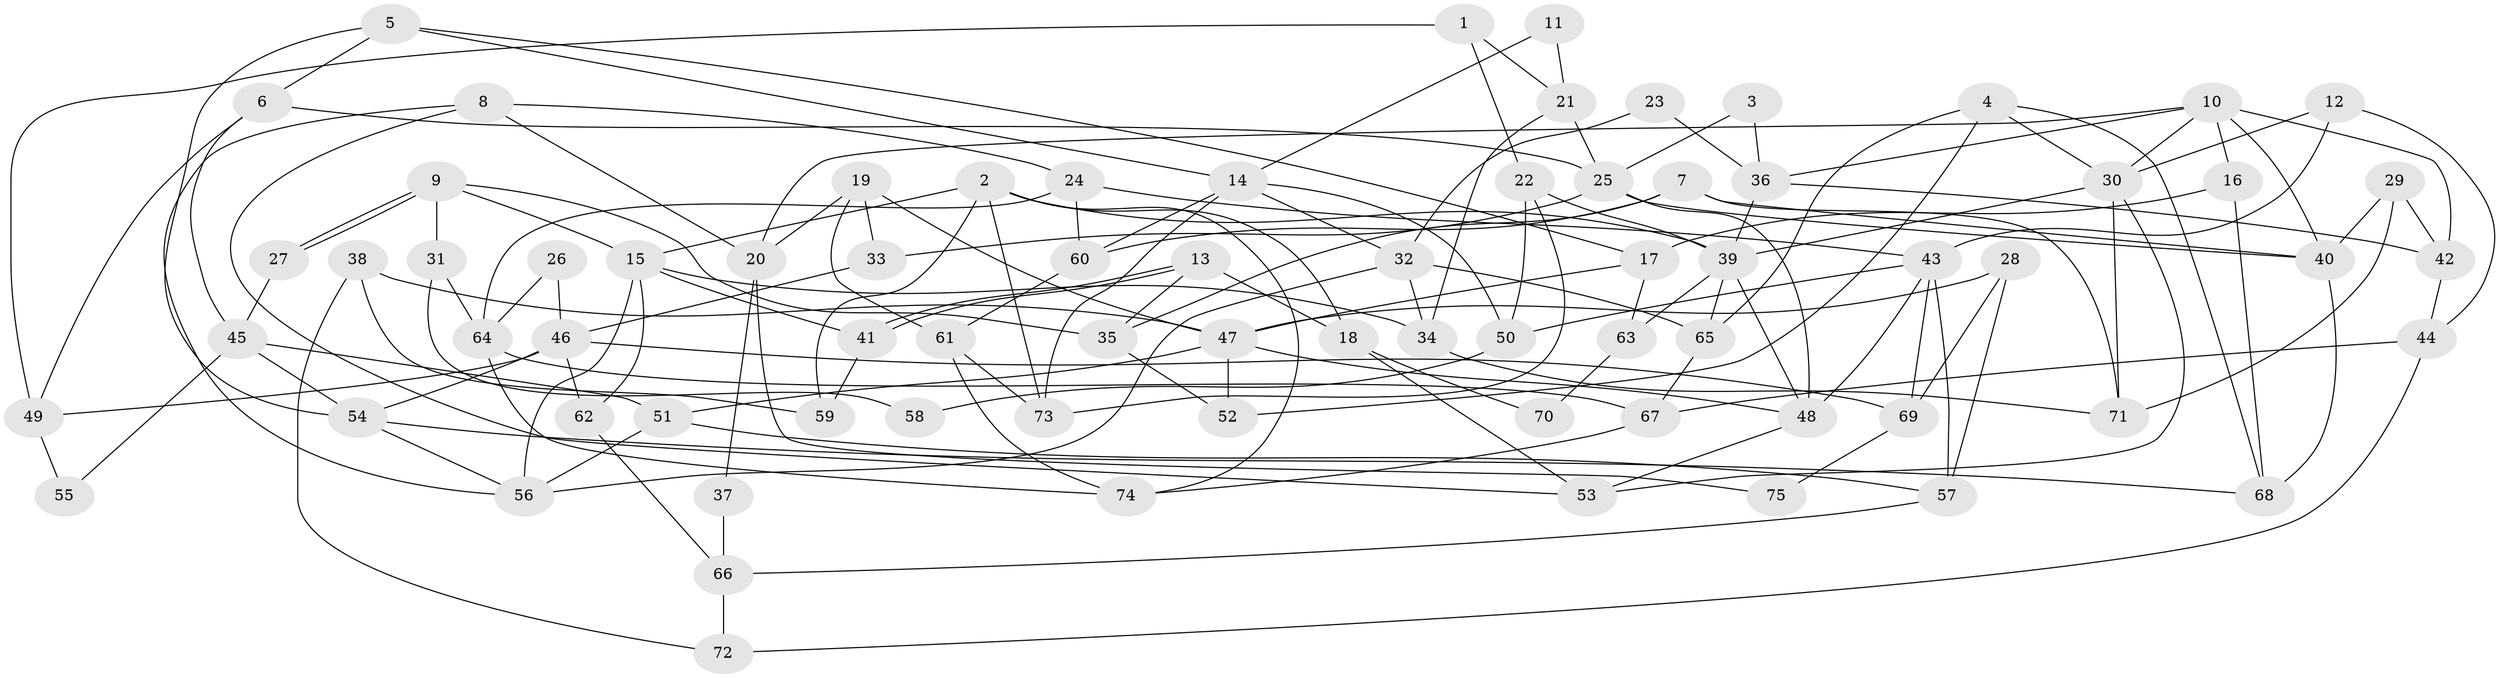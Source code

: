 // Generated by graph-tools (version 1.1) at 2025/50/03/09/25 03:50:12]
// undirected, 75 vertices, 150 edges
graph export_dot {
graph [start="1"]
  node [color=gray90,style=filled];
  1;
  2;
  3;
  4;
  5;
  6;
  7;
  8;
  9;
  10;
  11;
  12;
  13;
  14;
  15;
  16;
  17;
  18;
  19;
  20;
  21;
  22;
  23;
  24;
  25;
  26;
  27;
  28;
  29;
  30;
  31;
  32;
  33;
  34;
  35;
  36;
  37;
  38;
  39;
  40;
  41;
  42;
  43;
  44;
  45;
  46;
  47;
  48;
  49;
  50;
  51;
  52;
  53;
  54;
  55;
  56;
  57;
  58;
  59;
  60;
  61;
  62;
  63;
  64;
  65;
  66;
  67;
  68;
  69;
  70;
  71;
  72;
  73;
  74;
  75;
  1 -- 21;
  1 -- 22;
  1 -- 49;
  2 -- 15;
  2 -- 39;
  2 -- 18;
  2 -- 59;
  2 -- 73;
  2 -- 74;
  3 -- 36;
  3 -- 25;
  4 -- 30;
  4 -- 65;
  4 -- 52;
  4 -- 68;
  5 -- 6;
  5 -- 14;
  5 -- 17;
  5 -- 54;
  6 -- 49;
  6 -- 45;
  6 -- 25;
  7 -- 40;
  7 -- 60;
  7 -- 35;
  7 -- 71;
  8 -- 20;
  8 -- 53;
  8 -- 24;
  8 -- 56;
  9 -- 27;
  9 -- 27;
  9 -- 35;
  9 -- 15;
  9 -- 31;
  10 -- 16;
  10 -- 40;
  10 -- 20;
  10 -- 30;
  10 -- 36;
  10 -- 42;
  11 -- 14;
  11 -- 21;
  12 -- 30;
  12 -- 43;
  12 -- 44;
  13 -- 18;
  13 -- 41;
  13 -- 41;
  13 -- 35;
  14 -- 73;
  14 -- 50;
  14 -- 32;
  14 -- 60;
  15 -- 56;
  15 -- 34;
  15 -- 41;
  15 -- 62;
  16 -- 68;
  16 -- 17;
  17 -- 47;
  17 -- 63;
  18 -- 53;
  18 -- 70;
  19 -- 47;
  19 -- 61;
  19 -- 20;
  19 -- 33;
  20 -- 37;
  20 -- 75;
  21 -- 34;
  21 -- 25;
  22 -- 73;
  22 -- 39;
  22 -- 50;
  23 -- 32;
  23 -- 36;
  24 -- 43;
  24 -- 60;
  24 -- 64;
  25 -- 48;
  25 -- 33;
  25 -- 40;
  26 -- 46;
  26 -- 64;
  27 -- 45;
  28 -- 47;
  28 -- 57;
  28 -- 69;
  29 -- 71;
  29 -- 40;
  29 -- 42;
  30 -- 39;
  30 -- 53;
  30 -- 71;
  31 -- 64;
  31 -- 58;
  32 -- 34;
  32 -- 56;
  32 -- 65;
  33 -- 46;
  34 -- 71;
  35 -- 52;
  36 -- 42;
  36 -- 39;
  37 -- 66;
  38 -- 59;
  38 -- 72;
  38 -- 47;
  39 -- 65;
  39 -- 48;
  39 -- 63;
  40 -- 68;
  41 -- 59;
  42 -- 44;
  43 -- 69;
  43 -- 48;
  43 -- 50;
  43 -- 57;
  44 -- 67;
  44 -- 72;
  45 -- 54;
  45 -- 51;
  45 -- 55;
  46 -- 54;
  46 -- 49;
  46 -- 62;
  46 -- 69;
  47 -- 52;
  47 -- 48;
  47 -- 51;
  48 -- 53;
  49 -- 55;
  50 -- 58;
  51 -- 56;
  51 -- 57;
  54 -- 56;
  54 -- 68;
  57 -- 66;
  60 -- 61;
  61 -- 74;
  61 -- 73;
  62 -- 66;
  63 -- 70;
  64 -- 67;
  64 -- 74;
  65 -- 67;
  66 -- 72;
  67 -- 74;
  69 -- 75;
}
